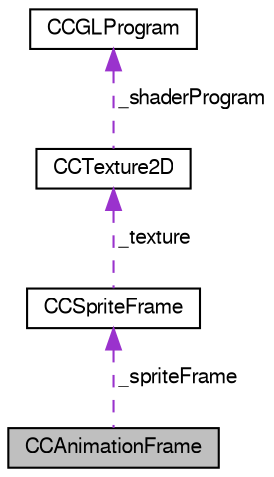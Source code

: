 digraph G
{
  bgcolor="transparent";
  edge [fontname="FreeSans",fontsize="10",labelfontname="FreeSans",labelfontsize="10"];
  node [fontname="FreeSans",fontsize="10",shape=record];
  Node1 [label="CCAnimationFrame",height=0.2,width=0.4,color="black", fillcolor="grey75", style="filled" fontcolor="black"];
  Node2 -> Node1 [dir="back",color="darkorchid3",fontsize="10",style="dashed",label=" _spriteFrame" ,fontname="FreeSans"];
  Node2 [label="CCSpriteFrame",height=0.2,width=0.4,color="black",URL="$interface_c_c_sprite_frame.html"];
  Node3 -> Node2 [dir="back",color="darkorchid3",fontsize="10",style="dashed",label=" _texture" ,fontname="FreeSans"];
  Node3 [label="CCTexture2D",height=0.2,width=0.4,color="black",URL="$interface_c_c_texture2_d.html"];
  Node4 -> Node3 [dir="back",color="darkorchid3",fontsize="10",style="dashed",label=" _shaderProgram" ,fontname="FreeSans"];
  Node4 [label="CCGLProgram",height=0.2,width=0.4,color="black",URL="$interface_c_c_g_l_program.html"];
}
